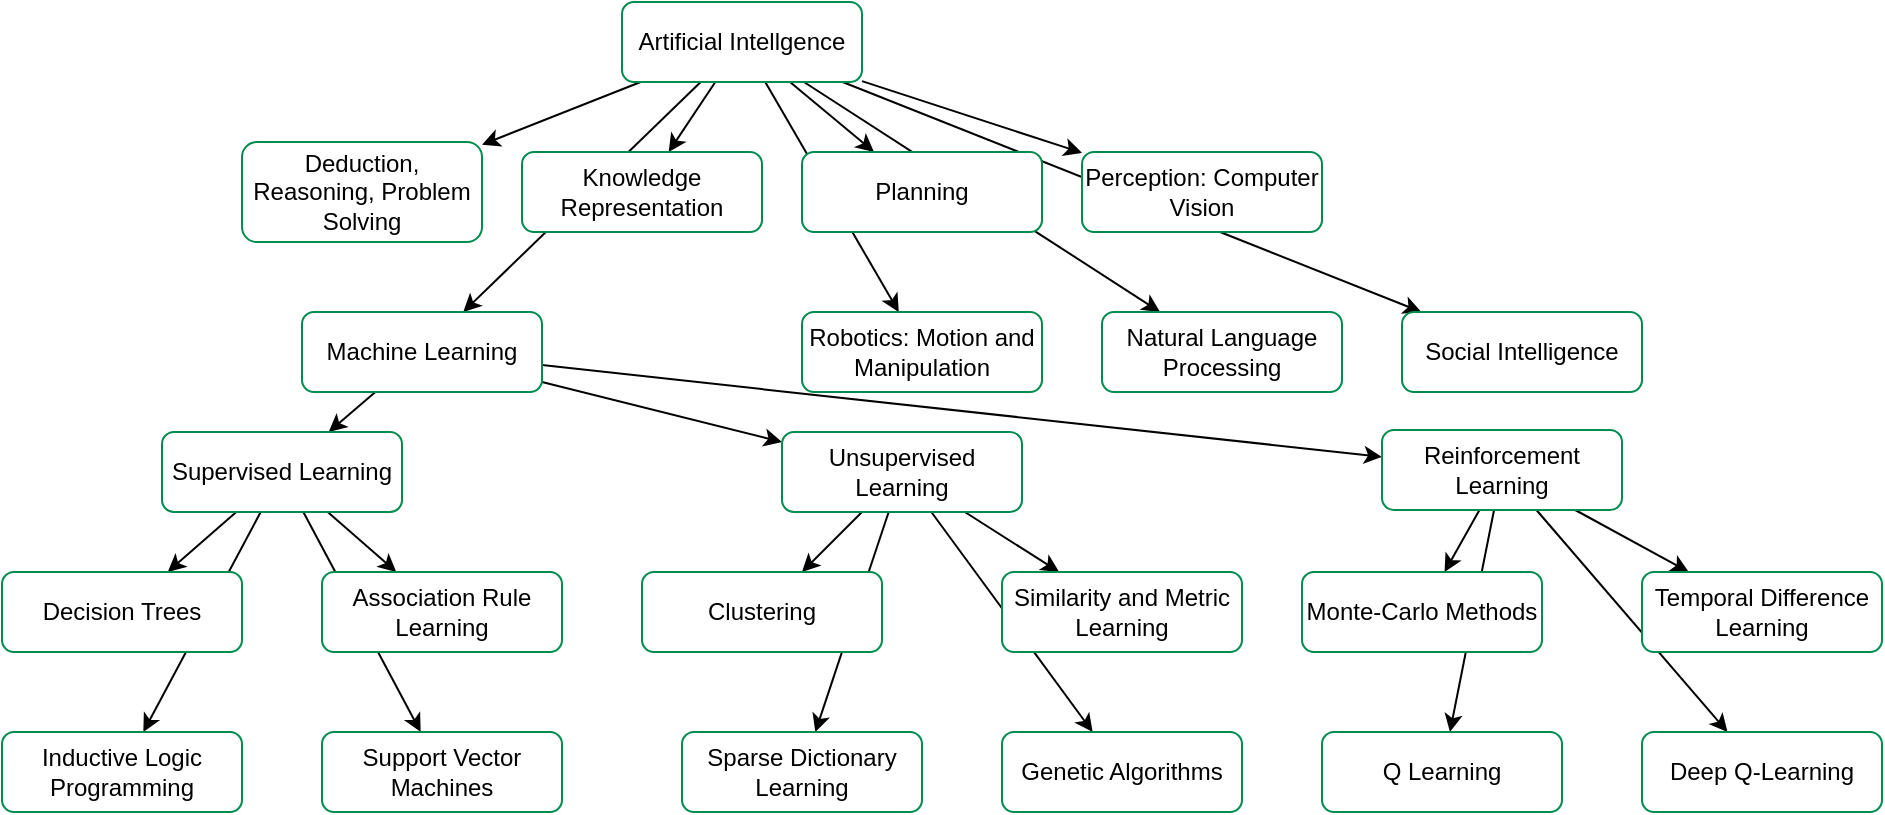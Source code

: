 <mxfile version="18.0.1" type="device"><diagram id="RxrLhHo3IGQ-cFss2VqB" name="Page-1"><mxGraphModel dx="1394" dy="817" grid="1" gridSize="10" guides="1" tooltips="1" connect="1" arrows="1" fold="1" page="1" pageScale="1" pageWidth="1169" pageHeight="827" math="0" shadow="0"><root><mxCell id="0"/><mxCell id="1" parent="0"/><mxCell id="-jOvpw3eHundSC0YsVDn-14" style="rounded=0;orthogonalLoop=1;jettySize=auto;html=1;fontFamily=Dejavu Sans;" edge="1" parent="1" source="-jOvpw3eHundSC0YsVDn-5" target="-jOvpw3eHundSC0YsVDn-6"><mxGeometry relative="1" as="geometry"/></mxCell><mxCell id="-jOvpw3eHundSC0YsVDn-15" style="edgeStyle=none;rounded=0;orthogonalLoop=1;jettySize=auto;html=1;fontFamily=Dejavu Sans;" edge="1" parent="1" source="-jOvpw3eHundSC0YsVDn-5" target="-jOvpw3eHundSC0YsVDn-7"><mxGeometry relative="1" as="geometry"/></mxCell><mxCell id="-jOvpw3eHundSC0YsVDn-16" style="edgeStyle=none;rounded=0;orthogonalLoop=1;jettySize=auto;html=1;fontFamily=Dejavu Sans;" edge="1" parent="1" source="-jOvpw3eHundSC0YsVDn-5" target="-jOvpw3eHundSC0YsVDn-8"><mxGeometry relative="1" as="geometry"/></mxCell><mxCell id="-jOvpw3eHundSC0YsVDn-17" style="edgeStyle=none;rounded=0;orthogonalLoop=1;jettySize=auto;html=1;fontFamily=Dejavu Sans;" edge="1" parent="1" source="-jOvpw3eHundSC0YsVDn-5" target="-jOvpw3eHundSC0YsVDn-9"><mxGeometry relative="1" as="geometry"/></mxCell><mxCell id="-jOvpw3eHundSC0YsVDn-18" style="edgeStyle=none;rounded=0;orthogonalLoop=1;jettySize=auto;html=1;fontFamily=Dejavu Sans;" edge="1" parent="1" source="-jOvpw3eHundSC0YsVDn-5" target="-jOvpw3eHundSC0YsVDn-11"><mxGeometry relative="1" as="geometry"/></mxCell><mxCell id="-jOvpw3eHundSC0YsVDn-19" style="edgeStyle=none;rounded=0;orthogonalLoop=1;jettySize=auto;html=1;fontFamily=Dejavu Sans;" edge="1" parent="1" source="-jOvpw3eHundSC0YsVDn-5" target="-jOvpw3eHundSC0YsVDn-12"><mxGeometry relative="1" as="geometry"/></mxCell><mxCell id="-jOvpw3eHundSC0YsVDn-20" style="edgeStyle=none;rounded=0;orthogonalLoop=1;jettySize=auto;html=1;fontFamily=Dejavu Sans;" edge="1" parent="1" source="-jOvpw3eHundSC0YsVDn-5" target="-jOvpw3eHundSC0YsVDn-13"><mxGeometry relative="1" as="geometry"/></mxCell><mxCell id="-jOvpw3eHundSC0YsVDn-21" style="edgeStyle=none;rounded=0;orthogonalLoop=1;jettySize=auto;html=1;fontFamily=Dejavu Sans;" edge="1" parent="1" source="-jOvpw3eHundSC0YsVDn-5" target="-jOvpw3eHundSC0YsVDn-10"><mxGeometry relative="1" as="geometry"/></mxCell><mxCell id="-jOvpw3eHundSC0YsVDn-5" value="Artificial Intellgence" style="rounded=1;whiteSpace=wrap;html=1;strokeColor=#008C4F;" vertex="1" parent="1"><mxGeometry x="370" y="200" width="120" height="40" as="geometry"/></mxCell><mxCell id="-jOvpw3eHundSC0YsVDn-6" value="Deduction, Reasoning, Problem Solving" style="rounded=1;whiteSpace=wrap;html=1;strokeColor=#008C4F;" vertex="1" parent="1"><mxGeometry x="180" y="270" width="120" height="50" as="geometry"/></mxCell><mxCell id="-jOvpw3eHundSC0YsVDn-7" value="Knowledge Representation" style="rounded=1;whiteSpace=wrap;html=1;strokeColor=#008C4F;" vertex="1" parent="1"><mxGeometry x="320" y="275" width="120" height="40" as="geometry"/></mxCell><mxCell id="-jOvpw3eHundSC0YsVDn-8" value="Planning" style="rounded=1;whiteSpace=wrap;html=1;strokeColor=#008C4F;" vertex="1" parent="1"><mxGeometry x="460" y="275" width="120" height="40" as="geometry"/></mxCell><mxCell id="-jOvpw3eHundSC0YsVDn-9" value="Perception: Computer Vision" style="rounded=1;whiteSpace=wrap;html=1;strokeColor=#008C4F;" vertex="1" parent="1"><mxGeometry x="600" y="275" width="120" height="40" as="geometry"/></mxCell><mxCell id="-jOvpw3eHundSC0YsVDn-24" style="edgeStyle=none;rounded=0;orthogonalLoop=1;jettySize=auto;html=1;fontFamily=Dejavu Sans;" edge="1" parent="1" source="-jOvpw3eHundSC0YsVDn-10" target="-jOvpw3eHundSC0YsVDn-22"><mxGeometry relative="1" as="geometry"/></mxCell><mxCell id="-jOvpw3eHundSC0YsVDn-25" style="edgeStyle=none;rounded=0;orthogonalLoop=1;jettySize=auto;html=1;fontFamily=Dejavu Sans;" edge="1" parent="1" source="-jOvpw3eHundSC0YsVDn-10" target="-jOvpw3eHundSC0YsVDn-23"><mxGeometry relative="1" as="geometry"/></mxCell><mxCell id="-jOvpw3eHundSC0YsVDn-27" style="edgeStyle=none;rounded=0;orthogonalLoop=1;jettySize=auto;html=1;fontFamily=Dejavu Sans;" edge="1" parent="1" source="-jOvpw3eHundSC0YsVDn-10" target="-jOvpw3eHundSC0YsVDn-26"><mxGeometry relative="1" as="geometry"/></mxCell><mxCell id="-jOvpw3eHundSC0YsVDn-10" value="Machine Learning" style="rounded=1;whiteSpace=wrap;html=1;strokeColor=#008C4F;" vertex="1" parent="1"><mxGeometry x="210" y="355" width="120" height="40" as="geometry"/></mxCell><mxCell id="-jOvpw3eHundSC0YsVDn-11" value="Robotics: Motion and Manipulation" style="rounded=1;whiteSpace=wrap;html=1;strokeColor=#008C4F;" vertex="1" parent="1"><mxGeometry x="460" y="355" width="120" height="40" as="geometry"/></mxCell><mxCell id="-jOvpw3eHundSC0YsVDn-12" value="Natural Language Processing" style="rounded=1;whiteSpace=wrap;html=1;strokeColor=#008C4F;" vertex="1" parent="1"><mxGeometry x="610" y="355" width="120" height="40" as="geometry"/></mxCell><mxCell id="-jOvpw3eHundSC0YsVDn-13" value="Social Intelligence" style="rounded=1;whiteSpace=wrap;html=1;strokeColor=#008C4F;" vertex="1" parent="1"><mxGeometry x="760" y="355" width="120" height="40" as="geometry"/></mxCell><mxCell id="-jOvpw3eHundSC0YsVDn-40" style="edgeStyle=none;rounded=0;orthogonalLoop=1;jettySize=auto;html=1;fontFamily=Dejavu Sans;" edge="1" parent="1" source="-jOvpw3eHundSC0YsVDn-22" target="-jOvpw3eHundSC0YsVDn-28"><mxGeometry relative="1" as="geometry"/></mxCell><mxCell id="-jOvpw3eHundSC0YsVDn-41" style="edgeStyle=none;rounded=0;orthogonalLoop=1;jettySize=auto;html=1;fontFamily=Dejavu Sans;" edge="1" parent="1" source="-jOvpw3eHundSC0YsVDn-22" target="-jOvpw3eHundSC0YsVDn-29"><mxGeometry relative="1" as="geometry"/></mxCell><mxCell id="-jOvpw3eHundSC0YsVDn-42" style="edgeStyle=none;rounded=0;orthogonalLoop=1;jettySize=auto;html=1;fontFamily=Dejavu Sans;" edge="1" parent="1" source="-jOvpw3eHundSC0YsVDn-22" target="-jOvpw3eHundSC0YsVDn-30"><mxGeometry relative="1" as="geometry"/></mxCell><mxCell id="-jOvpw3eHundSC0YsVDn-43" style="edgeStyle=none;rounded=0;orthogonalLoop=1;jettySize=auto;html=1;fontFamily=Dejavu Sans;" edge="1" parent="1" source="-jOvpw3eHundSC0YsVDn-22" target="-jOvpw3eHundSC0YsVDn-31"><mxGeometry relative="1" as="geometry"/></mxCell><mxCell id="-jOvpw3eHundSC0YsVDn-22" value="Supervised Learning" style="rounded=1;whiteSpace=wrap;html=1;strokeColor=#008C4F;" vertex="1" parent="1"><mxGeometry x="140" y="415" width="120" height="40" as="geometry"/></mxCell><mxCell id="-jOvpw3eHundSC0YsVDn-44" style="edgeStyle=none;rounded=0;orthogonalLoop=1;jettySize=auto;html=1;fontFamily=Dejavu Sans;" edge="1" parent="1" source="-jOvpw3eHundSC0YsVDn-23" target="-jOvpw3eHundSC0YsVDn-32"><mxGeometry relative="1" as="geometry"/></mxCell><mxCell id="-jOvpw3eHundSC0YsVDn-45" style="edgeStyle=none;rounded=0;orthogonalLoop=1;jettySize=auto;html=1;fontFamily=Dejavu Sans;" edge="1" parent="1" source="-jOvpw3eHundSC0YsVDn-23" target="-jOvpw3eHundSC0YsVDn-33"><mxGeometry relative="1" as="geometry"/></mxCell><mxCell id="-jOvpw3eHundSC0YsVDn-46" style="edgeStyle=none;rounded=0;orthogonalLoop=1;jettySize=auto;html=1;fontFamily=Dejavu Sans;" edge="1" parent="1" source="-jOvpw3eHundSC0YsVDn-23" target="-jOvpw3eHundSC0YsVDn-34"><mxGeometry relative="1" as="geometry"/></mxCell><mxCell id="-jOvpw3eHundSC0YsVDn-47" style="edgeStyle=none;rounded=0;orthogonalLoop=1;jettySize=auto;html=1;fontFamily=Dejavu Sans;" edge="1" parent="1" source="-jOvpw3eHundSC0YsVDn-23" target="-jOvpw3eHundSC0YsVDn-35"><mxGeometry relative="1" as="geometry"/></mxCell><mxCell id="-jOvpw3eHundSC0YsVDn-23" value="Unsupervised Learning" style="rounded=1;whiteSpace=wrap;html=1;strokeColor=#008C4F;" vertex="1" parent="1"><mxGeometry x="450" y="415" width="120" height="40" as="geometry"/></mxCell><mxCell id="-jOvpw3eHundSC0YsVDn-48" style="edgeStyle=none;rounded=0;orthogonalLoop=1;jettySize=auto;html=1;fontFamily=Dejavu Sans;" edge="1" parent="1" source="-jOvpw3eHundSC0YsVDn-26" target="-jOvpw3eHundSC0YsVDn-36"><mxGeometry relative="1" as="geometry"/></mxCell><mxCell id="-jOvpw3eHundSC0YsVDn-49" style="edgeStyle=none;rounded=0;orthogonalLoop=1;jettySize=auto;html=1;fontFamily=Dejavu Sans;" edge="1" parent="1" source="-jOvpw3eHundSC0YsVDn-26" target="-jOvpw3eHundSC0YsVDn-37"><mxGeometry relative="1" as="geometry"/></mxCell><mxCell id="-jOvpw3eHundSC0YsVDn-50" style="edgeStyle=none;rounded=0;orthogonalLoop=1;jettySize=auto;html=1;fontFamily=Dejavu Sans;" edge="1" parent="1" source="-jOvpw3eHundSC0YsVDn-26" target="-jOvpw3eHundSC0YsVDn-38"><mxGeometry relative="1" as="geometry"/></mxCell><mxCell id="-jOvpw3eHundSC0YsVDn-51" style="edgeStyle=none;rounded=0;orthogonalLoop=1;jettySize=auto;html=1;fontFamily=Dejavu Sans;" edge="1" parent="1" source="-jOvpw3eHundSC0YsVDn-26" target="-jOvpw3eHundSC0YsVDn-39"><mxGeometry relative="1" as="geometry"/></mxCell><mxCell id="-jOvpw3eHundSC0YsVDn-26" value="Reinforcement Learning" style="rounded=1;whiteSpace=wrap;html=1;strokeColor=#008C4F;" vertex="1" parent="1"><mxGeometry x="750" y="414" width="120" height="40" as="geometry"/></mxCell><mxCell id="-jOvpw3eHundSC0YsVDn-28" value="Decision Trees" style="rounded=1;whiteSpace=wrap;html=1;strokeColor=#008C4F;" vertex="1" parent="1"><mxGeometry x="60" y="485" width="120" height="40" as="geometry"/></mxCell><mxCell id="-jOvpw3eHundSC0YsVDn-29" value="Association Rule Learning" style="rounded=1;whiteSpace=wrap;html=1;strokeColor=#008C4F;" vertex="1" parent="1"><mxGeometry x="220" y="485" width="120" height="40" as="geometry"/></mxCell><mxCell id="-jOvpw3eHundSC0YsVDn-30" value="Inductive Logic Programming" style="rounded=1;whiteSpace=wrap;html=1;strokeColor=#008C4F;" vertex="1" parent="1"><mxGeometry x="60" y="565" width="120" height="40" as="geometry"/></mxCell><mxCell id="-jOvpw3eHundSC0YsVDn-31" value="Support Vector Machines" style="rounded=1;whiteSpace=wrap;html=1;strokeColor=#008C4F;" vertex="1" parent="1"><mxGeometry x="220" y="565" width="120" height="40" as="geometry"/></mxCell><mxCell id="-jOvpw3eHundSC0YsVDn-32" value="Clustering" style="rounded=1;whiteSpace=wrap;html=1;strokeColor=#008C4F;" vertex="1" parent="1"><mxGeometry x="380" y="485" width="120" height="40" as="geometry"/></mxCell><mxCell id="-jOvpw3eHundSC0YsVDn-33" value="Similarity and Metric Learning" style="rounded=1;whiteSpace=wrap;html=1;strokeColor=#008C4F;" vertex="1" parent="1"><mxGeometry x="560" y="485" width="120" height="40" as="geometry"/></mxCell><mxCell id="-jOvpw3eHundSC0YsVDn-34" value="Sparse Dictionary Learning" style="rounded=1;whiteSpace=wrap;html=1;strokeColor=#008C4F;" vertex="1" parent="1"><mxGeometry x="400" y="565" width="120" height="40" as="geometry"/></mxCell><mxCell id="-jOvpw3eHundSC0YsVDn-35" value="Genetic Algorithms" style="rounded=1;whiteSpace=wrap;html=1;strokeColor=#008C4F;" vertex="1" parent="1"><mxGeometry x="560" y="565" width="120" height="40" as="geometry"/></mxCell><mxCell id="-jOvpw3eHundSC0YsVDn-36" value="Monte-Carlo Methods" style="rounded=1;whiteSpace=wrap;html=1;strokeColor=#008C4F;" vertex="1" parent="1"><mxGeometry x="710" y="485" width="120" height="40" as="geometry"/></mxCell><mxCell id="-jOvpw3eHundSC0YsVDn-37" value="Temporal Difference Learning" style="rounded=1;whiteSpace=wrap;html=1;strokeColor=#008C4F;" vertex="1" parent="1"><mxGeometry x="880" y="485" width="120" height="40" as="geometry"/></mxCell><mxCell id="-jOvpw3eHundSC0YsVDn-38" value="Q Learning" style="rounded=1;whiteSpace=wrap;html=1;strokeColor=#008C4F;" vertex="1" parent="1"><mxGeometry x="720" y="565" width="120" height="40" as="geometry"/></mxCell><mxCell id="-jOvpw3eHundSC0YsVDn-39" value="Deep Q-Learning" style="rounded=1;whiteSpace=wrap;html=1;strokeColor=#008C4F;" vertex="1" parent="1"><mxGeometry x="880" y="565" width="120" height="40" as="geometry"/></mxCell></root></mxGraphModel></diagram></mxfile>